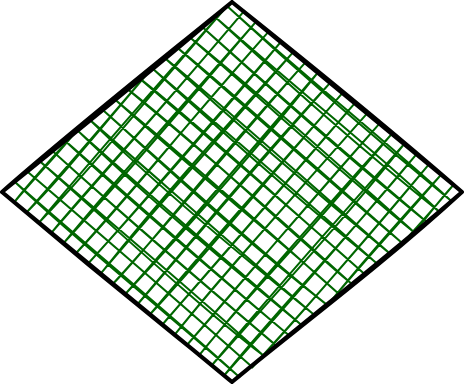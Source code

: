 <mxfile>
    <diagram id="L_dVUFypJG5yQncf1SYt" name="Page-1">
        <mxGraphModel dx="576" dy="467" grid="1" gridSize="10" guides="1" tooltips="1" connect="1" arrows="1" fold="1" page="1" pageScale="1" pageWidth="850" pageHeight="1100" math="0" shadow="0">
            <root>
                <mxCell id="0"/>
                <mxCell id="1" parent="0"/>
                <mxCell id="55IMIJSGzx5J4BowfaSb-1" value="" style="rhombus;whiteSpace=wrap;html=1;strokeWidth=2;fillWeight=-1;hachureGap=8;fillStyle=cross-hatch;fillColor=#006600;sketch=1;" vertex="1" parent="1">
                    <mxGeometry x="130" y="210" width="230" height="190" as="geometry"/>
                </mxCell>
            </root>
        </mxGraphModel>
    </diagram>
</mxfile>